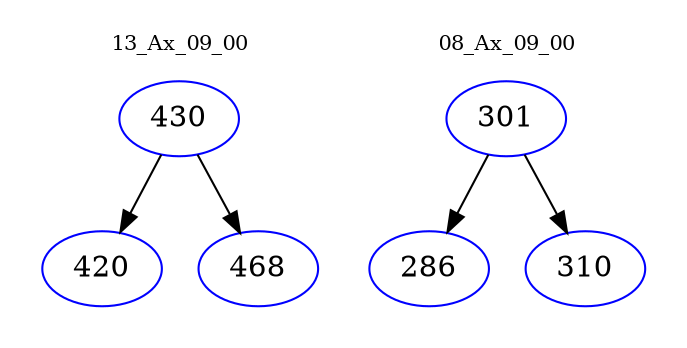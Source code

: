 digraph{
subgraph cluster_0 {
color = white
label = "13_Ax_09_00";
fontsize=10;
T0_430 [label="430", color="blue"]
T0_430 -> T0_420 [color="black"]
T0_420 [label="420", color="blue"]
T0_430 -> T0_468 [color="black"]
T0_468 [label="468", color="blue"]
}
subgraph cluster_1 {
color = white
label = "08_Ax_09_00";
fontsize=10;
T1_301 [label="301", color="blue"]
T1_301 -> T1_286 [color="black"]
T1_286 [label="286", color="blue"]
T1_301 -> T1_310 [color="black"]
T1_310 [label="310", color="blue"]
}
}
